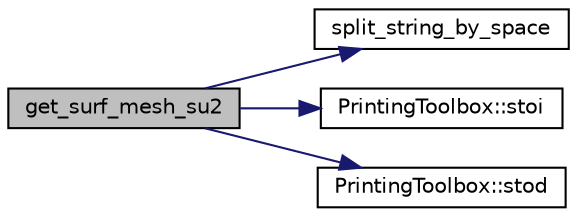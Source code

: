 digraph "get_surf_mesh_su2"
{
  edge [fontname="Helvetica",fontsize="10",labelfontname="Helvetica",labelfontsize="10"];
  node [fontname="Helvetica",fontsize="10",shape=record];
  rankdir="LR";
  Node0 [label="get_surf_mesh_su2",height=0.2,width=0.4,color="black", fillcolor="grey75", style="filled", fontcolor="black"];
  Node0 -> Node1 [color="midnightblue",fontsize="10",style="solid",fontname="Helvetica"];
  Node1 [label="split_string_by_space",height=0.2,width=0.4,color="black", fillcolor="white", style="filled",URL="$utilities_8cpp.html#a7866ae377f32b67a0edd647233c4432d",tooltip="A function to split words/data separated by \"\space\". "];
  Node0 -> Node2 [color="midnightblue",fontsize="10",style="solid",fontname="Helvetica"];
  Node2 [label="PrintingToolbox::stoi",height=0.2,width=0.4,color="black", fillcolor="white", style="filled",URL="$namespace_printing_toolbox.html#a51e75cb0cbc3607ee171ab151ca06a11"];
  Node0 -> Node3 [color="midnightblue",fontsize="10",style="solid",fontname="Helvetica"];
  Node3 [label="PrintingToolbox::stod",height=0.2,width=0.4,color="black", fillcolor="white", style="filled",URL="$namespace_printing_toolbox.html#a8847e43f5ff9dd98f59658edce9da4d6"];
}
